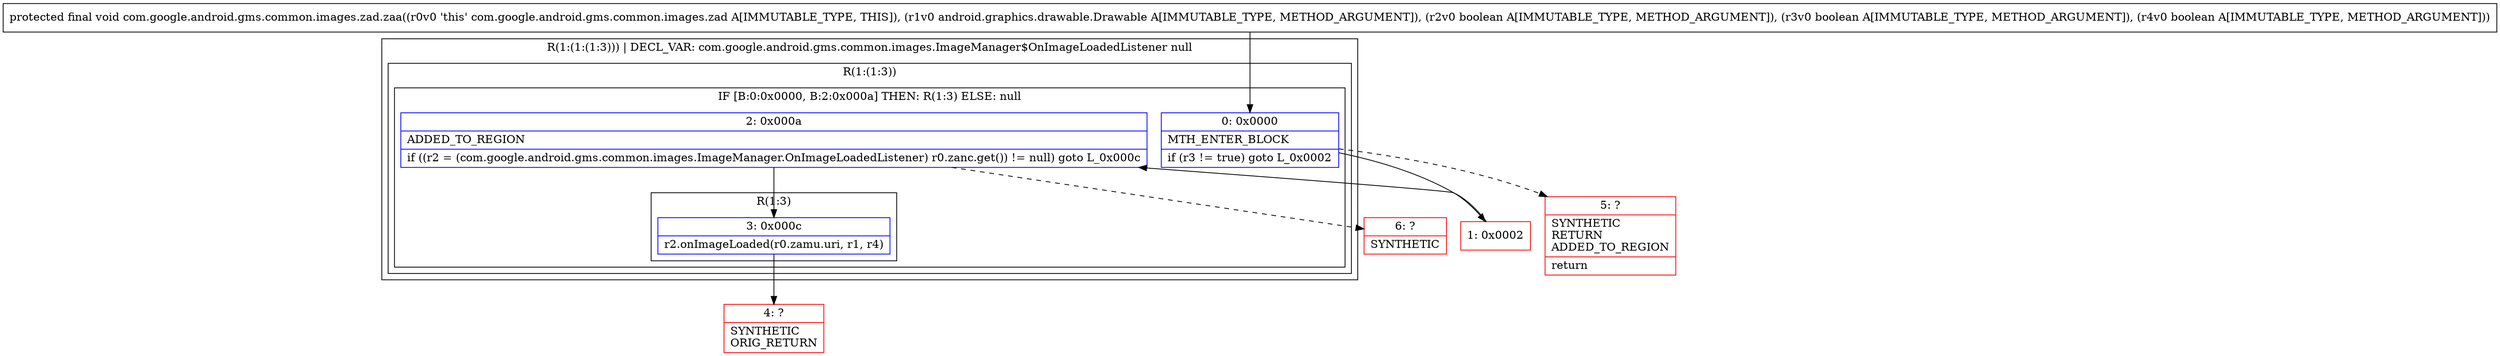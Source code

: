 digraph "CFG forcom.google.android.gms.common.images.zad.zaa(Landroid\/graphics\/drawable\/Drawable;ZZZ)V" {
subgraph cluster_Region_1772512815 {
label = "R(1:(1:(1:3))) | DECL_VAR: com.google.android.gms.common.images.ImageManager$OnImageLoadedListener null\l";
node [shape=record,color=blue];
subgraph cluster_Region_1714658535 {
label = "R(1:(1:3))";
node [shape=record,color=blue];
subgraph cluster_IfRegion_812463431 {
label = "IF [B:0:0x0000, B:2:0x000a] THEN: R(1:3) ELSE: null";
node [shape=record,color=blue];
Node_0 [shape=record,label="{0\:\ 0x0000|MTH_ENTER_BLOCK\l|if (r3 != true) goto L_0x0002\l}"];
Node_2 [shape=record,label="{2\:\ 0x000a|ADDED_TO_REGION\l|if ((r2 = (com.google.android.gms.common.images.ImageManager.OnImageLoadedListener) r0.zanc.get()) != null) goto L_0x000c\l}"];
subgraph cluster_Region_206294018 {
label = "R(1:3)";
node [shape=record,color=blue];
Node_3 [shape=record,label="{3\:\ 0x000c|r2.onImageLoaded(r0.zamu.uri, r1, r4)\l}"];
}
}
}
}
Node_1 [shape=record,color=red,label="{1\:\ 0x0002}"];
Node_4 [shape=record,color=red,label="{4\:\ ?|SYNTHETIC\lORIG_RETURN\l}"];
Node_5 [shape=record,color=red,label="{5\:\ ?|SYNTHETIC\lRETURN\lADDED_TO_REGION\l|return\l}"];
Node_6 [shape=record,color=red,label="{6\:\ ?|SYNTHETIC\l}"];
MethodNode[shape=record,label="{protected final void com.google.android.gms.common.images.zad.zaa((r0v0 'this' com.google.android.gms.common.images.zad A[IMMUTABLE_TYPE, THIS]), (r1v0 android.graphics.drawable.Drawable A[IMMUTABLE_TYPE, METHOD_ARGUMENT]), (r2v0 boolean A[IMMUTABLE_TYPE, METHOD_ARGUMENT]), (r3v0 boolean A[IMMUTABLE_TYPE, METHOD_ARGUMENT]), (r4v0 boolean A[IMMUTABLE_TYPE, METHOD_ARGUMENT])) }"];
MethodNode -> Node_0;
Node_0 -> Node_1;
Node_0 -> Node_5[style=dashed];
Node_2 -> Node_3;
Node_2 -> Node_6[style=dashed];
Node_3 -> Node_4;
Node_1 -> Node_2;
}

